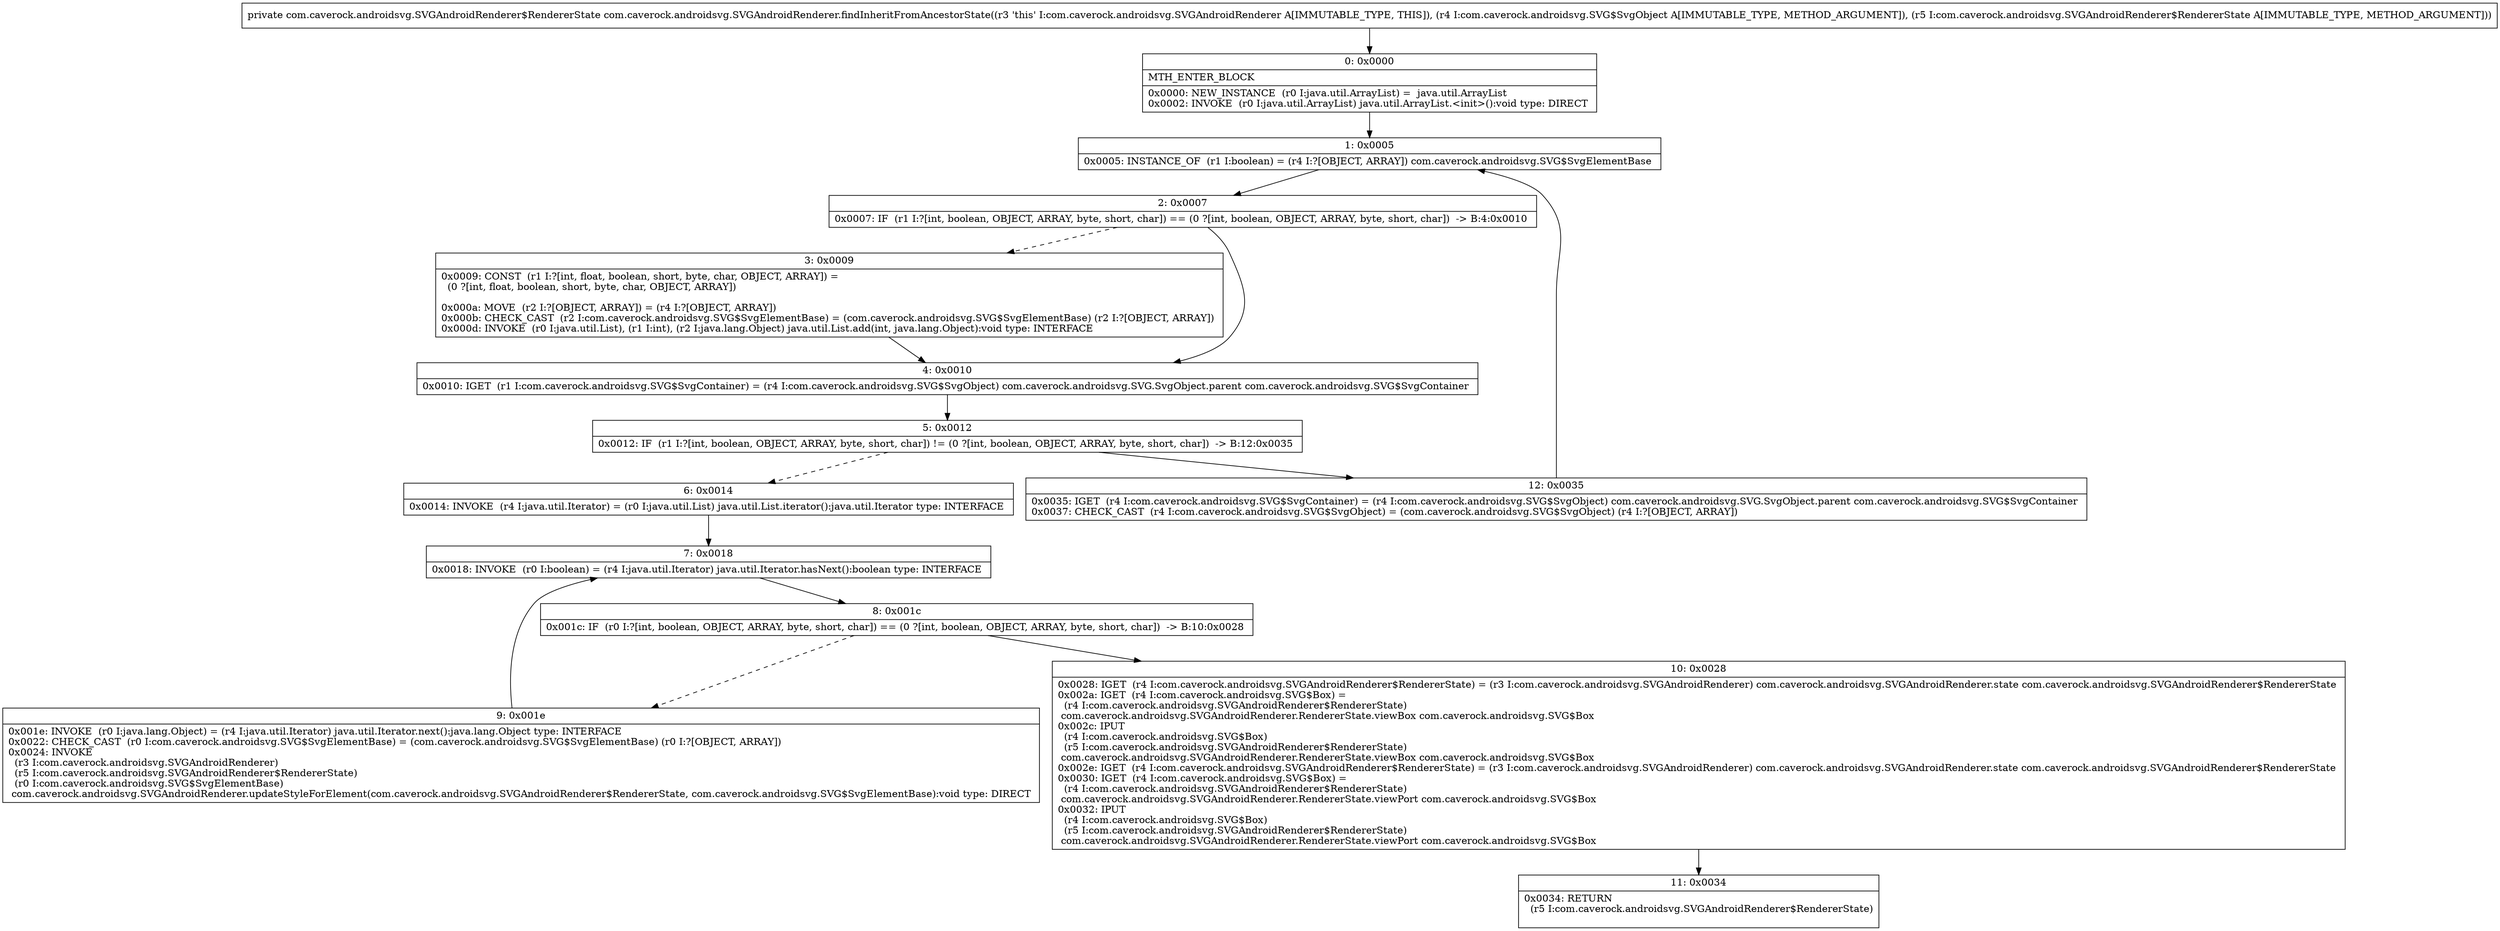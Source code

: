 digraph "CFG forcom.caverock.androidsvg.SVGAndroidRenderer.findInheritFromAncestorState(Lcom\/caverock\/androidsvg\/SVG$SvgObject;Lcom\/caverock\/androidsvg\/SVGAndroidRenderer$RendererState;)Lcom\/caverock\/androidsvg\/SVGAndroidRenderer$RendererState;" {
Node_0 [shape=record,label="{0\:\ 0x0000|MTH_ENTER_BLOCK\l|0x0000: NEW_INSTANCE  (r0 I:java.util.ArrayList) =  java.util.ArrayList \l0x0002: INVOKE  (r0 I:java.util.ArrayList) java.util.ArrayList.\<init\>():void type: DIRECT \l}"];
Node_1 [shape=record,label="{1\:\ 0x0005|0x0005: INSTANCE_OF  (r1 I:boolean) = (r4 I:?[OBJECT, ARRAY]) com.caverock.androidsvg.SVG$SvgElementBase \l}"];
Node_2 [shape=record,label="{2\:\ 0x0007|0x0007: IF  (r1 I:?[int, boolean, OBJECT, ARRAY, byte, short, char]) == (0 ?[int, boolean, OBJECT, ARRAY, byte, short, char])  \-\> B:4:0x0010 \l}"];
Node_3 [shape=record,label="{3\:\ 0x0009|0x0009: CONST  (r1 I:?[int, float, boolean, short, byte, char, OBJECT, ARRAY]) = \l  (0 ?[int, float, boolean, short, byte, char, OBJECT, ARRAY])\l \l0x000a: MOVE  (r2 I:?[OBJECT, ARRAY]) = (r4 I:?[OBJECT, ARRAY]) \l0x000b: CHECK_CAST  (r2 I:com.caverock.androidsvg.SVG$SvgElementBase) = (com.caverock.androidsvg.SVG$SvgElementBase) (r2 I:?[OBJECT, ARRAY]) \l0x000d: INVOKE  (r0 I:java.util.List), (r1 I:int), (r2 I:java.lang.Object) java.util.List.add(int, java.lang.Object):void type: INTERFACE \l}"];
Node_4 [shape=record,label="{4\:\ 0x0010|0x0010: IGET  (r1 I:com.caverock.androidsvg.SVG$SvgContainer) = (r4 I:com.caverock.androidsvg.SVG$SvgObject) com.caverock.androidsvg.SVG.SvgObject.parent com.caverock.androidsvg.SVG$SvgContainer \l}"];
Node_5 [shape=record,label="{5\:\ 0x0012|0x0012: IF  (r1 I:?[int, boolean, OBJECT, ARRAY, byte, short, char]) != (0 ?[int, boolean, OBJECT, ARRAY, byte, short, char])  \-\> B:12:0x0035 \l}"];
Node_6 [shape=record,label="{6\:\ 0x0014|0x0014: INVOKE  (r4 I:java.util.Iterator) = (r0 I:java.util.List) java.util.List.iterator():java.util.Iterator type: INTERFACE \l}"];
Node_7 [shape=record,label="{7\:\ 0x0018|0x0018: INVOKE  (r0 I:boolean) = (r4 I:java.util.Iterator) java.util.Iterator.hasNext():boolean type: INTERFACE \l}"];
Node_8 [shape=record,label="{8\:\ 0x001c|0x001c: IF  (r0 I:?[int, boolean, OBJECT, ARRAY, byte, short, char]) == (0 ?[int, boolean, OBJECT, ARRAY, byte, short, char])  \-\> B:10:0x0028 \l}"];
Node_9 [shape=record,label="{9\:\ 0x001e|0x001e: INVOKE  (r0 I:java.lang.Object) = (r4 I:java.util.Iterator) java.util.Iterator.next():java.lang.Object type: INTERFACE \l0x0022: CHECK_CAST  (r0 I:com.caverock.androidsvg.SVG$SvgElementBase) = (com.caverock.androidsvg.SVG$SvgElementBase) (r0 I:?[OBJECT, ARRAY]) \l0x0024: INVOKE  \l  (r3 I:com.caverock.androidsvg.SVGAndroidRenderer)\l  (r5 I:com.caverock.androidsvg.SVGAndroidRenderer$RendererState)\l  (r0 I:com.caverock.androidsvg.SVG$SvgElementBase)\l com.caverock.androidsvg.SVGAndroidRenderer.updateStyleForElement(com.caverock.androidsvg.SVGAndroidRenderer$RendererState, com.caverock.androidsvg.SVG$SvgElementBase):void type: DIRECT \l}"];
Node_10 [shape=record,label="{10\:\ 0x0028|0x0028: IGET  (r4 I:com.caverock.androidsvg.SVGAndroidRenderer$RendererState) = (r3 I:com.caverock.androidsvg.SVGAndroidRenderer) com.caverock.androidsvg.SVGAndroidRenderer.state com.caverock.androidsvg.SVGAndroidRenderer$RendererState \l0x002a: IGET  (r4 I:com.caverock.androidsvg.SVG$Box) = \l  (r4 I:com.caverock.androidsvg.SVGAndroidRenderer$RendererState)\l com.caverock.androidsvg.SVGAndroidRenderer.RendererState.viewBox com.caverock.androidsvg.SVG$Box \l0x002c: IPUT  \l  (r4 I:com.caverock.androidsvg.SVG$Box)\l  (r5 I:com.caverock.androidsvg.SVGAndroidRenderer$RendererState)\l com.caverock.androidsvg.SVGAndroidRenderer.RendererState.viewBox com.caverock.androidsvg.SVG$Box \l0x002e: IGET  (r4 I:com.caverock.androidsvg.SVGAndroidRenderer$RendererState) = (r3 I:com.caverock.androidsvg.SVGAndroidRenderer) com.caverock.androidsvg.SVGAndroidRenderer.state com.caverock.androidsvg.SVGAndroidRenderer$RendererState \l0x0030: IGET  (r4 I:com.caverock.androidsvg.SVG$Box) = \l  (r4 I:com.caverock.androidsvg.SVGAndroidRenderer$RendererState)\l com.caverock.androidsvg.SVGAndroidRenderer.RendererState.viewPort com.caverock.androidsvg.SVG$Box \l0x0032: IPUT  \l  (r4 I:com.caverock.androidsvg.SVG$Box)\l  (r5 I:com.caverock.androidsvg.SVGAndroidRenderer$RendererState)\l com.caverock.androidsvg.SVGAndroidRenderer.RendererState.viewPort com.caverock.androidsvg.SVG$Box \l}"];
Node_11 [shape=record,label="{11\:\ 0x0034|0x0034: RETURN  \l  (r5 I:com.caverock.androidsvg.SVGAndroidRenderer$RendererState)\l \l}"];
Node_12 [shape=record,label="{12\:\ 0x0035|0x0035: IGET  (r4 I:com.caverock.androidsvg.SVG$SvgContainer) = (r4 I:com.caverock.androidsvg.SVG$SvgObject) com.caverock.androidsvg.SVG.SvgObject.parent com.caverock.androidsvg.SVG$SvgContainer \l0x0037: CHECK_CAST  (r4 I:com.caverock.androidsvg.SVG$SvgObject) = (com.caverock.androidsvg.SVG$SvgObject) (r4 I:?[OBJECT, ARRAY]) \l}"];
MethodNode[shape=record,label="{private com.caverock.androidsvg.SVGAndroidRenderer$RendererState com.caverock.androidsvg.SVGAndroidRenderer.findInheritFromAncestorState((r3 'this' I:com.caverock.androidsvg.SVGAndroidRenderer A[IMMUTABLE_TYPE, THIS]), (r4 I:com.caverock.androidsvg.SVG$SvgObject A[IMMUTABLE_TYPE, METHOD_ARGUMENT]), (r5 I:com.caverock.androidsvg.SVGAndroidRenderer$RendererState A[IMMUTABLE_TYPE, METHOD_ARGUMENT])) }"];
MethodNode -> Node_0;
Node_0 -> Node_1;
Node_1 -> Node_2;
Node_2 -> Node_3[style=dashed];
Node_2 -> Node_4;
Node_3 -> Node_4;
Node_4 -> Node_5;
Node_5 -> Node_6[style=dashed];
Node_5 -> Node_12;
Node_6 -> Node_7;
Node_7 -> Node_8;
Node_8 -> Node_9[style=dashed];
Node_8 -> Node_10;
Node_9 -> Node_7;
Node_10 -> Node_11;
Node_12 -> Node_1;
}


